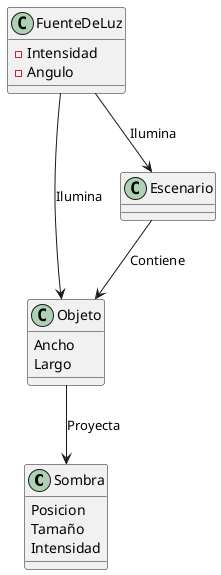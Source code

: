 @startuml

class Sombra {
Posicion
Tamaño 
Intensidad
}

class Objeto {
Ancho 
Largo
}

class FuenteDeLuz {
-Intensidad
-Angulo
}

class Escenario {
}
FuenteDeLuz --> Escenario : Ilumina
FuenteDeLuz --> Objeto : Ilumina
Escenario --> Objeto : Contiene
Objeto --> Sombra : Proyecta

@enduml